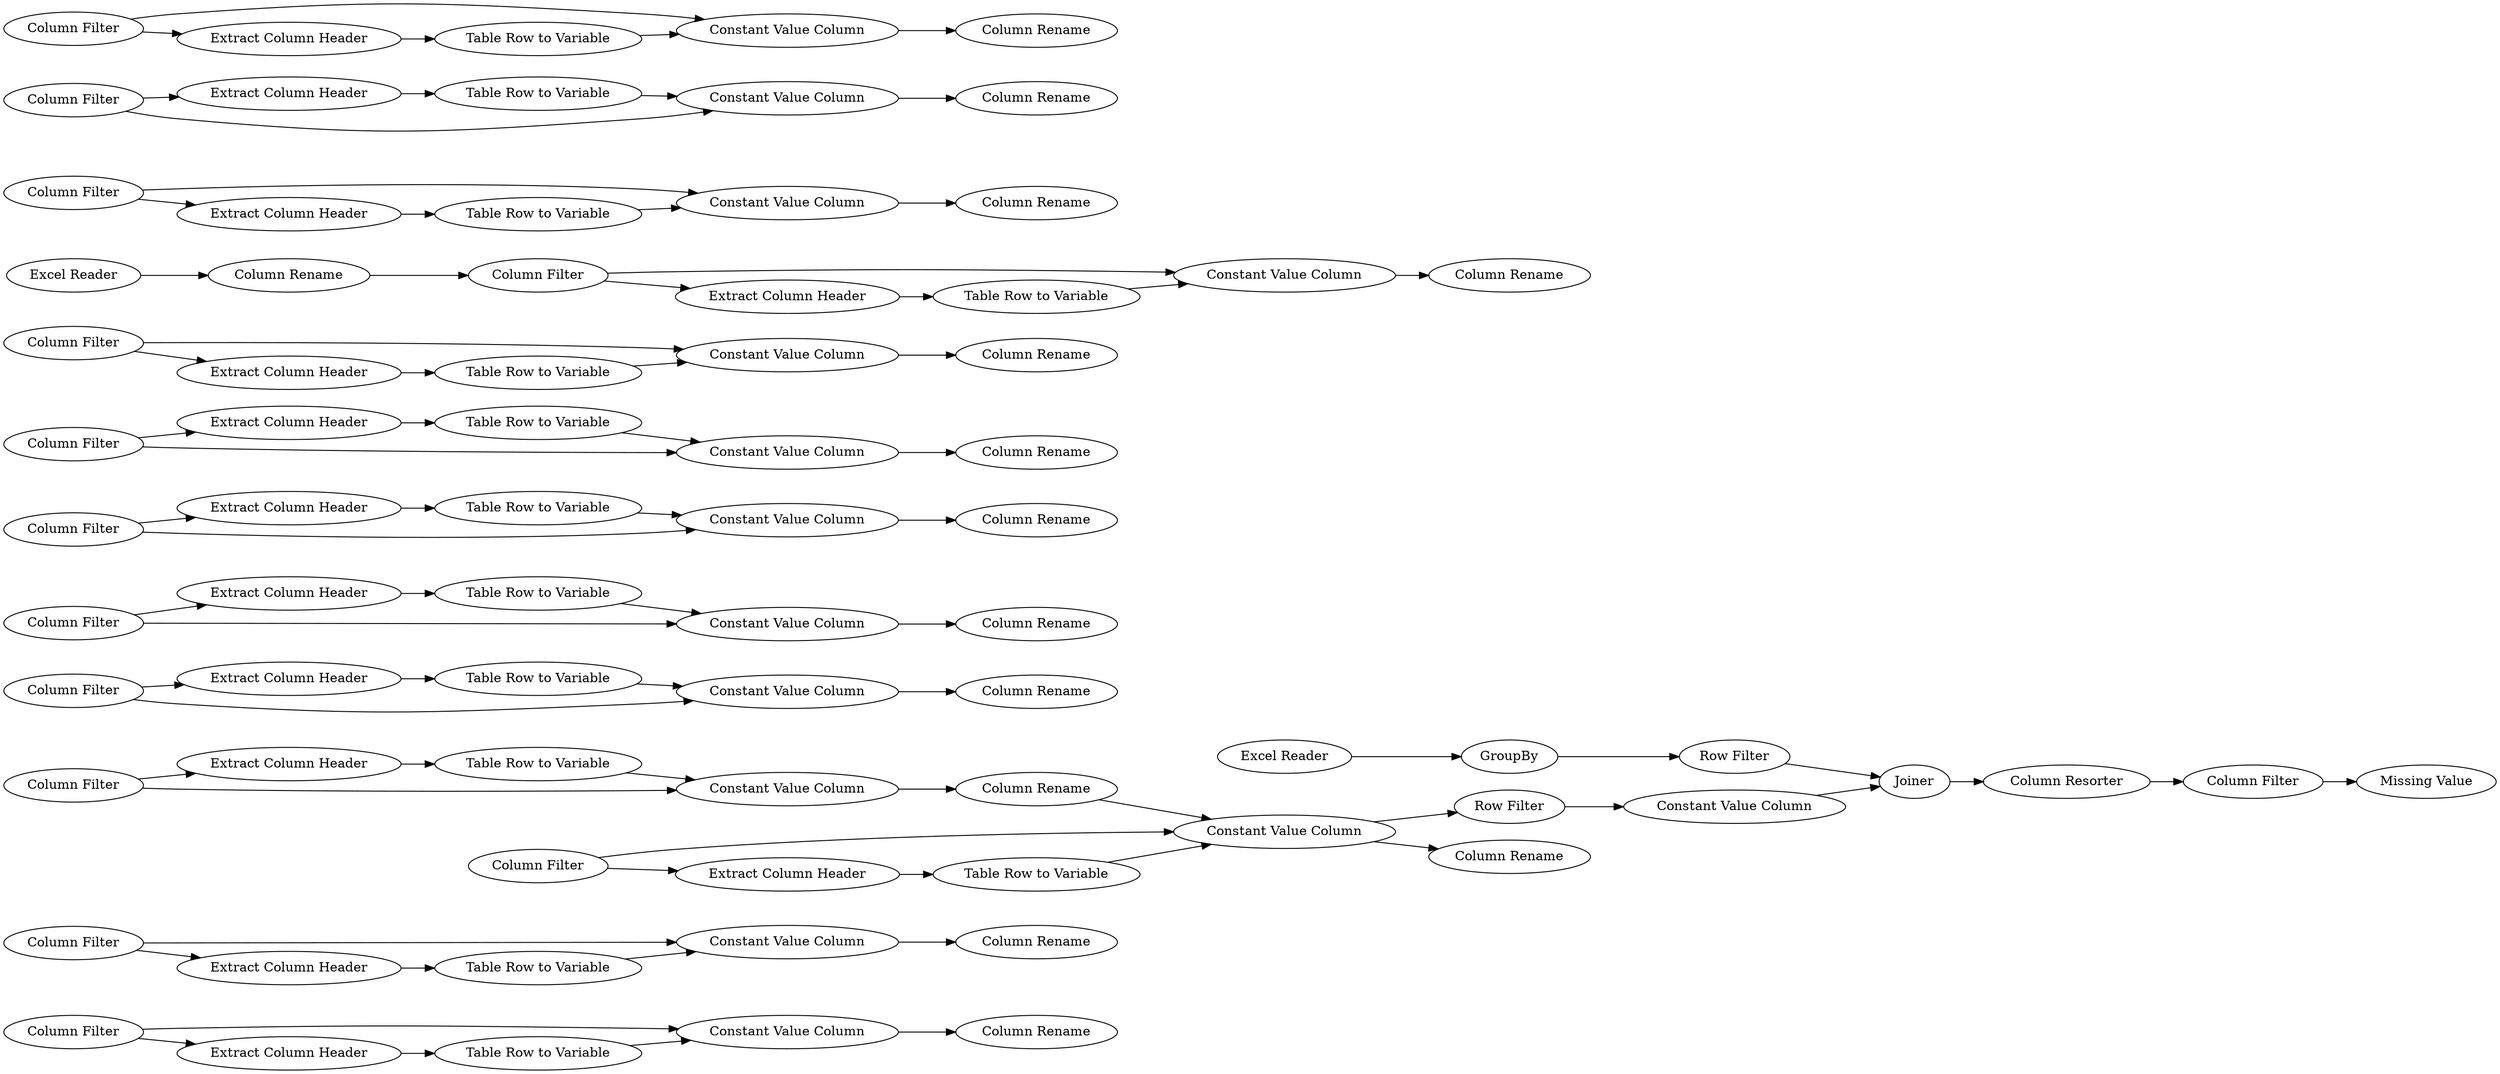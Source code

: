 digraph {
	55 -> 41
	9 -> 56
	15 -> 46
	19 -> 21
	68 -> 67
	22 -> 23
	10 -> 54
	11 -> 58
	12 -> 60
	26 -> 27
	57 -> 42
	45 -> 84
	84 -> 19
	18 -> 62
	18 -> 48
	11 -> 42
	41 -> 78
	17 -> 68
	60 -> 59
	4 -> 32
	40 -> 77
	39 -> 76
	53 -> 40
	25 -> 26
	35 -> 69
	47 -> 82
	10 -> 40
	50 -> 49
	34 -> 19
	8 -> 52
	15 -> 66
	36 -> 35
	67 -> 45
	17 -> 45
	59 -> 43
	21 -> 5
	42 -> 79
	70 -> 37
	5 -> 25
	12 -> 43
	8 -> 39
	6 -> 71
	66 -> 65
	52 -> 51
	58 -> 57
	7 -> 38
	6 -> 37
	51 -> 39
	24 -> 25
	71 -> 70
	63 -> 47
	16 -> 69
	56 -> 55
	3 -> 16
	38 -> 75
	16 -> 36
	49 -> 38
	23 -> 24
	43 -> 80
	13 -> 47
	54 -> 53
	48 -> 81
	27 -> 28
	4 -> 19
	7 -> 50
	32 -> 34
	65 -> 46
	64 -> 63
	69 -> 74
	19 -> 72
	46 -> 83
	13 -> 64
	9 -> 41
	61 -> 48
	62 -> 61
	37 -> 73
	1 -> 3
	27 [label="Column Filter"]
	57 [label="Table Row to Variable"]
	55 [label="Table Row to Variable"]
	7 [label="Column Filter"]
	79 [label="Column Rename"]
	9 [label="Column Filter"]
	45 [label="Constant Value Column"]
	18 [label="Column Filter"]
	21 [label="Row Filter"]
	58 [label="Extract Column Header"]
	26 [label="Column Resorter"]
	8 [label="Column Filter"]
	74 [label="Column Rename"]
	17 [label="Column Filter"]
	3 [label="Column Rename"]
	19 [label="Constant Value Column"]
	78 [label="Column Rename"]
	39 [label="Constant Value Column"]
	80 [label="Column Rename"]
	24 [label="Row Filter"]
	64 [label="Extract Column Header"]
	84 [label="Column Rename"]
	49 [label="Table Row to Variable"]
	41 [label="Constant Value Column"]
	51 [label="Table Row to Variable"]
	56 [label="Extract Column Header"]
	6 [label="Column Filter"]
	15 [label="Column Filter"]
	54 [label="Extract Column Header"]
	25 [label=Joiner]
	10 [label="Column Filter"]
	12 [label="Column Filter"]
	75 [label="Column Rename"]
	16 [label="Column Filter"]
	48 [label="Constant Value Column"]
	59 [label="Table Row to Variable"]
	50 [label="Extract Column Header"]
	1 [label="Excel Reader"]
	42 [label="Constant Value Column"]
	53 [label="Table Row to Variable"]
	68 [label="Extract Column Header"]
	22 [label="Excel Reader"]
	67 [label="Table Row to Variable"]
	28 [label="Missing Value"]
	11 [label="Column Filter"]
	4 [label="Column Filter"]
	47 [label="Constant Value Column"]
	72 [label="Column Rename"]
	76 [label="Column Rename"]
	77 [label="Column Rename"]
	61 [label="Table Row to Variable"]
	63 [label="Table Row to Variable"]
	23 [label=GroupBy]
	83 [label="Column Rename"]
	38 [label="Constant Value Column"]
	60 [label="Extract Column Header"]
	81 [label="Column Rename"]
	5 [label="Constant Value Column"]
	43 [label="Constant Value Column"]
	13 [label="Column Filter"]
	35 [label="Table Row to Variable"]
	66 [label="Extract Column Header"]
	62 [label="Extract Column Header"]
	34 [label="Table Row to Variable"]
	82 [label="Column Rename"]
	71 [label="Extract Column Header"]
	36 [label="Extract Column Header"]
	69 [label="Constant Value Column"]
	46 [label="Constant Value Column"]
	65 [label="Table Row to Variable"]
	70 [label="Table Row to Variable"]
	40 [label="Constant Value Column"]
	52 [label="Extract Column Header"]
	73 [label="Column Rename"]
	32 [label="Extract Column Header"]
	37 [label="Constant Value Column"]
	rankdir=LR
}

